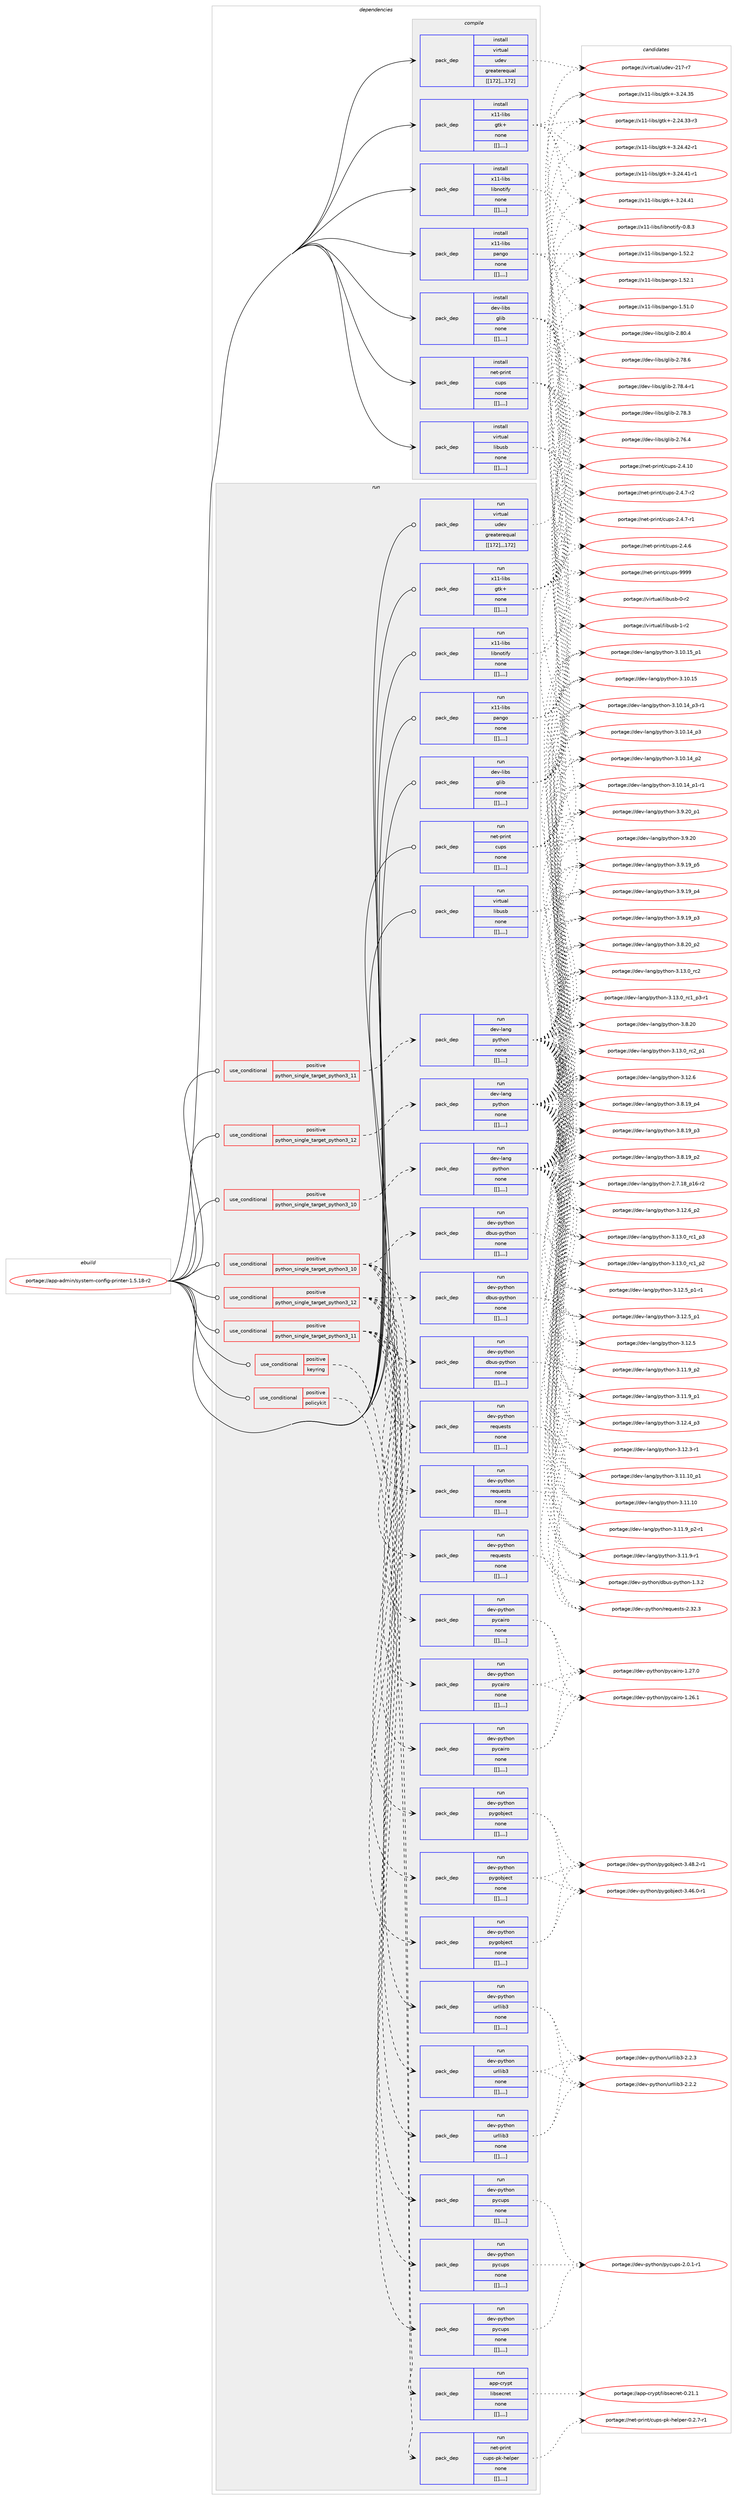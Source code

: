digraph prolog {

# *************
# Graph options
# *************

newrank=true;
concentrate=true;
compound=true;
graph [rankdir=LR,fontname=Helvetica,fontsize=10,ranksep=1.5];#, ranksep=2.5, nodesep=0.2];
edge  [arrowhead=vee];
node  [fontname=Helvetica,fontsize=10];

# **********
# The ebuild
# **********

subgraph cluster_leftcol {
color=gray;
label=<<i>ebuild</i>>;
id [label="portage://app-admin/system-config-printer-1.5.18-r2", color=red, width=4, href="../app-admin/system-config-printer-1.5.18-r2.svg"];
}

# ****************
# The dependencies
# ****************

subgraph cluster_midcol {
color=gray;
label=<<i>dependencies</i>>;
subgraph cluster_compile {
fillcolor="#eeeeee";
style=filled;
label=<<i>compile</i>>;
subgraph pack4283 {
dependency5927 [label=<<TABLE BORDER="0" CELLBORDER="1" CELLSPACING="0" CELLPADDING="4" WIDTH="220"><TR><TD ROWSPAN="6" CELLPADDING="30">pack_dep</TD></TR><TR><TD WIDTH="110">install</TD></TR><TR><TD>dev-libs</TD></TR><TR><TD>glib</TD></TR><TR><TD>none</TD></TR><TR><TD>[[],,,,]</TD></TR></TABLE>>, shape=none, color=blue];
}
id:e -> dependency5927:w [weight=20,style="solid",arrowhead="vee"];
subgraph pack4284 {
dependency5928 [label=<<TABLE BORDER="0" CELLBORDER="1" CELLSPACING="0" CELLPADDING="4" WIDTH="220"><TR><TD ROWSPAN="6" CELLPADDING="30">pack_dep</TD></TR><TR><TD WIDTH="110">install</TD></TR><TR><TD>net-print</TD></TR><TR><TD>cups</TD></TR><TR><TD>none</TD></TR><TR><TD>[[],,,,]</TD></TR></TABLE>>, shape=none, color=blue];
}
id:e -> dependency5928:w [weight=20,style="solid",arrowhead="vee"];
subgraph pack4285 {
dependency5929 [label=<<TABLE BORDER="0" CELLBORDER="1" CELLSPACING="0" CELLPADDING="4" WIDTH="220"><TR><TD ROWSPAN="6" CELLPADDING="30">pack_dep</TD></TR><TR><TD WIDTH="110">install</TD></TR><TR><TD>virtual</TD></TR><TR><TD>libusb</TD></TR><TR><TD>none</TD></TR><TR><TD>[[],,,,]</TD></TR></TABLE>>, shape=none, color=blue];
}
id:e -> dependency5929:w [weight=20,style="solid",arrowhead="vee"];
subgraph pack4286 {
dependency5930 [label=<<TABLE BORDER="0" CELLBORDER="1" CELLSPACING="0" CELLPADDING="4" WIDTH="220"><TR><TD ROWSPAN="6" CELLPADDING="30">pack_dep</TD></TR><TR><TD WIDTH="110">install</TD></TR><TR><TD>virtual</TD></TR><TR><TD>udev</TD></TR><TR><TD>greaterequal</TD></TR><TR><TD>[[172],,,172]</TD></TR></TABLE>>, shape=none, color=blue];
}
id:e -> dependency5930:w [weight=20,style="solid",arrowhead="vee"];
subgraph pack4287 {
dependency5931 [label=<<TABLE BORDER="0" CELLBORDER="1" CELLSPACING="0" CELLPADDING="4" WIDTH="220"><TR><TD ROWSPAN="6" CELLPADDING="30">pack_dep</TD></TR><TR><TD WIDTH="110">install</TD></TR><TR><TD>x11-libs</TD></TR><TR><TD>gtk+</TD></TR><TR><TD>none</TD></TR><TR><TD>[[],,,,]</TD></TR></TABLE>>, shape=none, color=blue];
}
id:e -> dependency5931:w [weight=20,style="solid",arrowhead="vee"];
subgraph pack4288 {
dependency5932 [label=<<TABLE BORDER="0" CELLBORDER="1" CELLSPACING="0" CELLPADDING="4" WIDTH="220"><TR><TD ROWSPAN="6" CELLPADDING="30">pack_dep</TD></TR><TR><TD WIDTH="110">install</TD></TR><TR><TD>x11-libs</TD></TR><TR><TD>libnotify</TD></TR><TR><TD>none</TD></TR><TR><TD>[[],,,,]</TD></TR></TABLE>>, shape=none, color=blue];
}
id:e -> dependency5932:w [weight=20,style="solid",arrowhead="vee"];
subgraph pack4289 {
dependency5933 [label=<<TABLE BORDER="0" CELLBORDER="1" CELLSPACING="0" CELLPADDING="4" WIDTH="220"><TR><TD ROWSPAN="6" CELLPADDING="30">pack_dep</TD></TR><TR><TD WIDTH="110">install</TD></TR><TR><TD>x11-libs</TD></TR><TR><TD>pango</TD></TR><TR><TD>none</TD></TR><TR><TD>[[],,,,]</TD></TR></TABLE>>, shape=none, color=blue];
}
id:e -> dependency5933:w [weight=20,style="solid",arrowhead="vee"];
}
subgraph cluster_compileandrun {
fillcolor="#eeeeee";
style=filled;
label=<<i>compile and run</i>>;
}
subgraph cluster_run {
fillcolor="#eeeeee";
style=filled;
label=<<i>run</i>>;
subgraph cond1625 {
dependency5934 [label=<<TABLE BORDER="0" CELLBORDER="1" CELLSPACING="0" CELLPADDING="4"><TR><TD ROWSPAN="3" CELLPADDING="10">use_conditional</TD></TR><TR><TD>positive</TD></TR><TR><TD>keyring</TD></TR></TABLE>>, shape=none, color=red];
subgraph pack4290 {
dependency5935 [label=<<TABLE BORDER="0" CELLBORDER="1" CELLSPACING="0" CELLPADDING="4" WIDTH="220"><TR><TD ROWSPAN="6" CELLPADDING="30">pack_dep</TD></TR><TR><TD WIDTH="110">run</TD></TR><TR><TD>app-crypt</TD></TR><TR><TD>libsecret</TD></TR><TR><TD>none</TD></TR><TR><TD>[[],,,,]</TD></TR></TABLE>>, shape=none, color=blue];
}
dependency5934:e -> dependency5935:w [weight=20,style="dashed",arrowhead="vee"];
}
id:e -> dependency5934:w [weight=20,style="solid",arrowhead="odot"];
subgraph cond1626 {
dependency5936 [label=<<TABLE BORDER="0" CELLBORDER="1" CELLSPACING="0" CELLPADDING="4"><TR><TD ROWSPAN="3" CELLPADDING="10">use_conditional</TD></TR><TR><TD>positive</TD></TR><TR><TD>policykit</TD></TR></TABLE>>, shape=none, color=red];
subgraph pack4291 {
dependency5937 [label=<<TABLE BORDER="0" CELLBORDER="1" CELLSPACING="0" CELLPADDING="4" WIDTH="220"><TR><TD ROWSPAN="6" CELLPADDING="30">pack_dep</TD></TR><TR><TD WIDTH="110">run</TD></TR><TR><TD>net-print</TD></TR><TR><TD>cups-pk-helper</TD></TR><TR><TD>none</TD></TR><TR><TD>[[],,,,]</TD></TR></TABLE>>, shape=none, color=blue];
}
dependency5936:e -> dependency5937:w [weight=20,style="dashed",arrowhead="vee"];
}
id:e -> dependency5936:w [weight=20,style="solid",arrowhead="odot"];
subgraph cond1627 {
dependency5938 [label=<<TABLE BORDER="0" CELLBORDER="1" CELLSPACING="0" CELLPADDING="4"><TR><TD ROWSPAN="3" CELLPADDING="10">use_conditional</TD></TR><TR><TD>positive</TD></TR><TR><TD>python_single_target_python3_10</TD></TR></TABLE>>, shape=none, color=red];
subgraph pack4292 {
dependency5939 [label=<<TABLE BORDER="0" CELLBORDER="1" CELLSPACING="0" CELLPADDING="4" WIDTH="220"><TR><TD ROWSPAN="6" CELLPADDING="30">pack_dep</TD></TR><TR><TD WIDTH="110">run</TD></TR><TR><TD>dev-lang</TD></TR><TR><TD>python</TD></TR><TR><TD>none</TD></TR><TR><TD>[[],,,,]</TD></TR></TABLE>>, shape=none, color=blue];
}
dependency5938:e -> dependency5939:w [weight=20,style="dashed",arrowhead="vee"];
}
id:e -> dependency5938:w [weight=20,style="solid",arrowhead="odot"];
subgraph cond1628 {
dependency5940 [label=<<TABLE BORDER="0" CELLBORDER="1" CELLSPACING="0" CELLPADDING="4"><TR><TD ROWSPAN="3" CELLPADDING="10">use_conditional</TD></TR><TR><TD>positive</TD></TR><TR><TD>python_single_target_python3_10</TD></TR></TABLE>>, shape=none, color=red];
subgraph pack4293 {
dependency5941 [label=<<TABLE BORDER="0" CELLBORDER="1" CELLSPACING="0" CELLPADDING="4" WIDTH="220"><TR><TD ROWSPAN="6" CELLPADDING="30">pack_dep</TD></TR><TR><TD WIDTH="110">run</TD></TR><TR><TD>dev-python</TD></TR><TR><TD>dbus-python</TD></TR><TR><TD>none</TD></TR><TR><TD>[[],,,,]</TD></TR></TABLE>>, shape=none, color=blue];
}
dependency5940:e -> dependency5941:w [weight=20,style="dashed",arrowhead="vee"];
subgraph pack4294 {
dependency5942 [label=<<TABLE BORDER="0" CELLBORDER="1" CELLSPACING="0" CELLPADDING="4" WIDTH="220"><TR><TD ROWSPAN="6" CELLPADDING="30">pack_dep</TD></TR><TR><TD WIDTH="110">run</TD></TR><TR><TD>dev-python</TD></TR><TR><TD>pycairo</TD></TR><TR><TD>none</TD></TR><TR><TD>[[],,,,]</TD></TR></TABLE>>, shape=none, color=blue];
}
dependency5940:e -> dependency5942:w [weight=20,style="dashed",arrowhead="vee"];
subgraph pack4295 {
dependency5943 [label=<<TABLE BORDER="0" CELLBORDER="1" CELLSPACING="0" CELLPADDING="4" WIDTH="220"><TR><TD ROWSPAN="6" CELLPADDING="30">pack_dep</TD></TR><TR><TD WIDTH="110">run</TD></TR><TR><TD>dev-python</TD></TR><TR><TD>pycups</TD></TR><TR><TD>none</TD></TR><TR><TD>[[],,,,]</TD></TR></TABLE>>, shape=none, color=blue];
}
dependency5940:e -> dependency5943:w [weight=20,style="dashed",arrowhead="vee"];
subgraph pack4296 {
dependency5944 [label=<<TABLE BORDER="0" CELLBORDER="1" CELLSPACING="0" CELLPADDING="4" WIDTH="220"><TR><TD ROWSPAN="6" CELLPADDING="30">pack_dep</TD></TR><TR><TD WIDTH="110">run</TD></TR><TR><TD>dev-python</TD></TR><TR><TD>pygobject</TD></TR><TR><TD>none</TD></TR><TR><TD>[[],,,,]</TD></TR></TABLE>>, shape=none, color=blue];
}
dependency5940:e -> dependency5944:w [weight=20,style="dashed",arrowhead="vee"];
subgraph pack4297 {
dependency5945 [label=<<TABLE BORDER="0" CELLBORDER="1" CELLSPACING="0" CELLPADDING="4" WIDTH="220"><TR><TD ROWSPAN="6" CELLPADDING="30">pack_dep</TD></TR><TR><TD WIDTH="110">run</TD></TR><TR><TD>dev-python</TD></TR><TR><TD>requests</TD></TR><TR><TD>none</TD></TR><TR><TD>[[],,,,]</TD></TR></TABLE>>, shape=none, color=blue];
}
dependency5940:e -> dependency5945:w [weight=20,style="dashed",arrowhead="vee"];
subgraph pack4298 {
dependency5946 [label=<<TABLE BORDER="0" CELLBORDER="1" CELLSPACING="0" CELLPADDING="4" WIDTH="220"><TR><TD ROWSPAN="6" CELLPADDING="30">pack_dep</TD></TR><TR><TD WIDTH="110">run</TD></TR><TR><TD>dev-python</TD></TR><TR><TD>urllib3</TD></TR><TR><TD>none</TD></TR><TR><TD>[[],,,,]</TD></TR></TABLE>>, shape=none, color=blue];
}
dependency5940:e -> dependency5946:w [weight=20,style="dashed",arrowhead="vee"];
}
id:e -> dependency5940:w [weight=20,style="solid",arrowhead="odot"];
subgraph cond1629 {
dependency5947 [label=<<TABLE BORDER="0" CELLBORDER="1" CELLSPACING="0" CELLPADDING="4"><TR><TD ROWSPAN="3" CELLPADDING="10">use_conditional</TD></TR><TR><TD>positive</TD></TR><TR><TD>python_single_target_python3_11</TD></TR></TABLE>>, shape=none, color=red];
subgraph pack4299 {
dependency5948 [label=<<TABLE BORDER="0" CELLBORDER="1" CELLSPACING="0" CELLPADDING="4" WIDTH="220"><TR><TD ROWSPAN="6" CELLPADDING="30">pack_dep</TD></TR><TR><TD WIDTH="110">run</TD></TR><TR><TD>dev-lang</TD></TR><TR><TD>python</TD></TR><TR><TD>none</TD></TR><TR><TD>[[],,,,]</TD></TR></TABLE>>, shape=none, color=blue];
}
dependency5947:e -> dependency5948:w [weight=20,style="dashed",arrowhead="vee"];
}
id:e -> dependency5947:w [weight=20,style="solid",arrowhead="odot"];
subgraph cond1630 {
dependency5949 [label=<<TABLE BORDER="0" CELLBORDER="1" CELLSPACING="0" CELLPADDING="4"><TR><TD ROWSPAN="3" CELLPADDING="10">use_conditional</TD></TR><TR><TD>positive</TD></TR><TR><TD>python_single_target_python3_11</TD></TR></TABLE>>, shape=none, color=red];
subgraph pack4300 {
dependency5950 [label=<<TABLE BORDER="0" CELLBORDER="1" CELLSPACING="0" CELLPADDING="4" WIDTH="220"><TR><TD ROWSPAN="6" CELLPADDING="30">pack_dep</TD></TR><TR><TD WIDTH="110">run</TD></TR><TR><TD>dev-python</TD></TR><TR><TD>dbus-python</TD></TR><TR><TD>none</TD></TR><TR><TD>[[],,,,]</TD></TR></TABLE>>, shape=none, color=blue];
}
dependency5949:e -> dependency5950:w [weight=20,style="dashed",arrowhead="vee"];
subgraph pack4301 {
dependency5951 [label=<<TABLE BORDER="0" CELLBORDER="1" CELLSPACING="0" CELLPADDING="4" WIDTH="220"><TR><TD ROWSPAN="6" CELLPADDING="30">pack_dep</TD></TR><TR><TD WIDTH="110">run</TD></TR><TR><TD>dev-python</TD></TR><TR><TD>pycairo</TD></TR><TR><TD>none</TD></TR><TR><TD>[[],,,,]</TD></TR></TABLE>>, shape=none, color=blue];
}
dependency5949:e -> dependency5951:w [weight=20,style="dashed",arrowhead="vee"];
subgraph pack4302 {
dependency5952 [label=<<TABLE BORDER="0" CELLBORDER="1" CELLSPACING="0" CELLPADDING="4" WIDTH="220"><TR><TD ROWSPAN="6" CELLPADDING="30">pack_dep</TD></TR><TR><TD WIDTH="110">run</TD></TR><TR><TD>dev-python</TD></TR><TR><TD>pycups</TD></TR><TR><TD>none</TD></TR><TR><TD>[[],,,,]</TD></TR></TABLE>>, shape=none, color=blue];
}
dependency5949:e -> dependency5952:w [weight=20,style="dashed",arrowhead="vee"];
subgraph pack4303 {
dependency5953 [label=<<TABLE BORDER="0" CELLBORDER="1" CELLSPACING="0" CELLPADDING="4" WIDTH="220"><TR><TD ROWSPAN="6" CELLPADDING="30">pack_dep</TD></TR><TR><TD WIDTH="110">run</TD></TR><TR><TD>dev-python</TD></TR><TR><TD>pygobject</TD></TR><TR><TD>none</TD></TR><TR><TD>[[],,,,]</TD></TR></TABLE>>, shape=none, color=blue];
}
dependency5949:e -> dependency5953:w [weight=20,style="dashed",arrowhead="vee"];
subgraph pack4304 {
dependency5954 [label=<<TABLE BORDER="0" CELLBORDER="1" CELLSPACING="0" CELLPADDING="4" WIDTH="220"><TR><TD ROWSPAN="6" CELLPADDING="30">pack_dep</TD></TR><TR><TD WIDTH="110">run</TD></TR><TR><TD>dev-python</TD></TR><TR><TD>requests</TD></TR><TR><TD>none</TD></TR><TR><TD>[[],,,,]</TD></TR></TABLE>>, shape=none, color=blue];
}
dependency5949:e -> dependency5954:w [weight=20,style="dashed",arrowhead="vee"];
subgraph pack4305 {
dependency5955 [label=<<TABLE BORDER="0" CELLBORDER="1" CELLSPACING="0" CELLPADDING="4" WIDTH="220"><TR><TD ROWSPAN="6" CELLPADDING="30">pack_dep</TD></TR><TR><TD WIDTH="110">run</TD></TR><TR><TD>dev-python</TD></TR><TR><TD>urllib3</TD></TR><TR><TD>none</TD></TR><TR><TD>[[],,,,]</TD></TR></TABLE>>, shape=none, color=blue];
}
dependency5949:e -> dependency5955:w [weight=20,style="dashed",arrowhead="vee"];
}
id:e -> dependency5949:w [weight=20,style="solid",arrowhead="odot"];
subgraph cond1631 {
dependency5956 [label=<<TABLE BORDER="0" CELLBORDER="1" CELLSPACING="0" CELLPADDING="4"><TR><TD ROWSPAN="3" CELLPADDING="10">use_conditional</TD></TR><TR><TD>positive</TD></TR><TR><TD>python_single_target_python3_12</TD></TR></TABLE>>, shape=none, color=red];
subgraph pack4306 {
dependency5957 [label=<<TABLE BORDER="0" CELLBORDER="1" CELLSPACING="0" CELLPADDING="4" WIDTH="220"><TR><TD ROWSPAN="6" CELLPADDING="30">pack_dep</TD></TR><TR><TD WIDTH="110">run</TD></TR><TR><TD>dev-lang</TD></TR><TR><TD>python</TD></TR><TR><TD>none</TD></TR><TR><TD>[[],,,,]</TD></TR></TABLE>>, shape=none, color=blue];
}
dependency5956:e -> dependency5957:w [weight=20,style="dashed",arrowhead="vee"];
}
id:e -> dependency5956:w [weight=20,style="solid",arrowhead="odot"];
subgraph cond1632 {
dependency5958 [label=<<TABLE BORDER="0" CELLBORDER="1" CELLSPACING="0" CELLPADDING="4"><TR><TD ROWSPAN="3" CELLPADDING="10">use_conditional</TD></TR><TR><TD>positive</TD></TR><TR><TD>python_single_target_python3_12</TD></TR></TABLE>>, shape=none, color=red];
subgraph pack4307 {
dependency5959 [label=<<TABLE BORDER="0" CELLBORDER="1" CELLSPACING="0" CELLPADDING="4" WIDTH="220"><TR><TD ROWSPAN="6" CELLPADDING="30">pack_dep</TD></TR><TR><TD WIDTH="110">run</TD></TR><TR><TD>dev-python</TD></TR><TR><TD>dbus-python</TD></TR><TR><TD>none</TD></TR><TR><TD>[[],,,,]</TD></TR></TABLE>>, shape=none, color=blue];
}
dependency5958:e -> dependency5959:w [weight=20,style="dashed",arrowhead="vee"];
subgraph pack4308 {
dependency5960 [label=<<TABLE BORDER="0" CELLBORDER="1" CELLSPACING="0" CELLPADDING="4" WIDTH="220"><TR><TD ROWSPAN="6" CELLPADDING="30">pack_dep</TD></TR><TR><TD WIDTH="110">run</TD></TR><TR><TD>dev-python</TD></TR><TR><TD>pycairo</TD></TR><TR><TD>none</TD></TR><TR><TD>[[],,,,]</TD></TR></TABLE>>, shape=none, color=blue];
}
dependency5958:e -> dependency5960:w [weight=20,style="dashed",arrowhead="vee"];
subgraph pack4309 {
dependency5961 [label=<<TABLE BORDER="0" CELLBORDER="1" CELLSPACING="0" CELLPADDING="4" WIDTH="220"><TR><TD ROWSPAN="6" CELLPADDING="30">pack_dep</TD></TR><TR><TD WIDTH="110">run</TD></TR><TR><TD>dev-python</TD></TR><TR><TD>pycups</TD></TR><TR><TD>none</TD></TR><TR><TD>[[],,,,]</TD></TR></TABLE>>, shape=none, color=blue];
}
dependency5958:e -> dependency5961:w [weight=20,style="dashed",arrowhead="vee"];
subgraph pack4310 {
dependency5962 [label=<<TABLE BORDER="0" CELLBORDER="1" CELLSPACING="0" CELLPADDING="4" WIDTH="220"><TR><TD ROWSPAN="6" CELLPADDING="30">pack_dep</TD></TR><TR><TD WIDTH="110">run</TD></TR><TR><TD>dev-python</TD></TR><TR><TD>pygobject</TD></TR><TR><TD>none</TD></TR><TR><TD>[[],,,,]</TD></TR></TABLE>>, shape=none, color=blue];
}
dependency5958:e -> dependency5962:w [weight=20,style="dashed",arrowhead="vee"];
subgraph pack4311 {
dependency5963 [label=<<TABLE BORDER="0" CELLBORDER="1" CELLSPACING="0" CELLPADDING="4" WIDTH="220"><TR><TD ROWSPAN="6" CELLPADDING="30">pack_dep</TD></TR><TR><TD WIDTH="110">run</TD></TR><TR><TD>dev-python</TD></TR><TR><TD>requests</TD></TR><TR><TD>none</TD></TR><TR><TD>[[],,,,]</TD></TR></TABLE>>, shape=none, color=blue];
}
dependency5958:e -> dependency5963:w [weight=20,style="dashed",arrowhead="vee"];
subgraph pack4312 {
dependency5964 [label=<<TABLE BORDER="0" CELLBORDER="1" CELLSPACING="0" CELLPADDING="4" WIDTH="220"><TR><TD ROWSPAN="6" CELLPADDING="30">pack_dep</TD></TR><TR><TD WIDTH="110">run</TD></TR><TR><TD>dev-python</TD></TR><TR><TD>urllib3</TD></TR><TR><TD>none</TD></TR><TR><TD>[[],,,,]</TD></TR></TABLE>>, shape=none, color=blue];
}
dependency5958:e -> dependency5964:w [weight=20,style="dashed",arrowhead="vee"];
}
id:e -> dependency5958:w [weight=20,style="solid",arrowhead="odot"];
subgraph pack4313 {
dependency5965 [label=<<TABLE BORDER="0" CELLBORDER="1" CELLSPACING="0" CELLPADDING="4" WIDTH="220"><TR><TD ROWSPAN="6" CELLPADDING="30">pack_dep</TD></TR><TR><TD WIDTH="110">run</TD></TR><TR><TD>dev-libs</TD></TR><TR><TD>glib</TD></TR><TR><TD>none</TD></TR><TR><TD>[[],,,,]</TD></TR></TABLE>>, shape=none, color=blue];
}
id:e -> dependency5965:w [weight=20,style="solid",arrowhead="odot"];
subgraph pack4314 {
dependency5966 [label=<<TABLE BORDER="0" CELLBORDER="1" CELLSPACING="0" CELLPADDING="4" WIDTH="220"><TR><TD ROWSPAN="6" CELLPADDING="30">pack_dep</TD></TR><TR><TD WIDTH="110">run</TD></TR><TR><TD>net-print</TD></TR><TR><TD>cups</TD></TR><TR><TD>none</TD></TR><TR><TD>[[],,,,]</TD></TR></TABLE>>, shape=none, color=blue];
}
id:e -> dependency5966:w [weight=20,style="solid",arrowhead="odot"];
subgraph pack4315 {
dependency5967 [label=<<TABLE BORDER="0" CELLBORDER="1" CELLSPACING="0" CELLPADDING="4" WIDTH="220"><TR><TD ROWSPAN="6" CELLPADDING="30">pack_dep</TD></TR><TR><TD WIDTH="110">run</TD></TR><TR><TD>virtual</TD></TR><TR><TD>libusb</TD></TR><TR><TD>none</TD></TR><TR><TD>[[],,,,]</TD></TR></TABLE>>, shape=none, color=blue];
}
id:e -> dependency5967:w [weight=20,style="solid",arrowhead="odot"];
subgraph pack4316 {
dependency5968 [label=<<TABLE BORDER="0" CELLBORDER="1" CELLSPACING="0" CELLPADDING="4" WIDTH="220"><TR><TD ROWSPAN="6" CELLPADDING="30">pack_dep</TD></TR><TR><TD WIDTH="110">run</TD></TR><TR><TD>virtual</TD></TR><TR><TD>udev</TD></TR><TR><TD>greaterequal</TD></TR><TR><TD>[[172],,,172]</TD></TR></TABLE>>, shape=none, color=blue];
}
id:e -> dependency5968:w [weight=20,style="solid",arrowhead="odot"];
subgraph pack4317 {
dependency5969 [label=<<TABLE BORDER="0" CELLBORDER="1" CELLSPACING="0" CELLPADDING="4" WIDTH="220"><TR><TD ROWSPAN="6" CELLPADDING="30">pack_dep</TD></TR><TR><TD WIDTH="110">run</TD></TR><TR><TD>x11-libs</TD></TR><TR><TD>gtk+</TD></TR><TR><TD>none</TD></TR><TR><TD>[[],,,,]</TD></TR></TABLE>>, shape=none, color=blue];
}
id:e -> dependency5969:w [weight=20,style="solid",arrowhead="odot"];
subgraph pack4318 {
dependency5970 [label=<<TABLE BORDER="0" CELLBORDER="1" CELLSPACING="0" CELLPADDING="4" WIDTH="220"><TR><TD ROWSPAN="6" CELLPADDING="30">pack_dep</TD></TR><TR><TD WIDTH="110">run</TD></TR><TR><TD>x11-libs</TD></TR><TR><TD>libnotify</TD></TR><TR><TD>none</TD></TR><TR><TD>[[],,,,]</TD></TR></TABLE>>, shape=none, color=blue];
}
id:e -> dependency5970:w [weight=20,style="solid",arrowhead="odot"];
subgraph pack4319 {
dependency5971 [label=<<TABLE BORDER="0" CELLBORDER="1" CELLSPACING="0" CELLPADDING="4" WIDTH="220"><TR><TD ROWSPAN="6" CELLPADDING="30">pack_dep</TD></TR><TR><TD WIDTH="110">run</TD></TR><TR><TD>x11-libs</TD></TR><TR><TD>pango</TD></TR><TR><TD>none</TD></TR><TR><TD>[[],,,,]</TD></TR></TABLE>>, shape=none, color=blue];
}
id:e -> dependency5971:w [weight=20,style="solid",arrowhead="odot"];
}
}

# **************
# The candidates
# **************

subgraph cluster_choices {
rank=same;
color=gray;
label=<<i>candidates</i>>;

subgraph choice4283 {
color=black;
nodesep=1;
choice1001011184510810598115471031081059845504656484652 [label="portage://dev-libs/glib-2.80.4", color=red, width=4,href="../dev-libs/glib-2.80.4.svg"];
choice1001011184510810598115471031081059845504655564654 [label="portage://dev-libs/glib-2.78.6", color=red, width=4,href="../dev-libs/glib-2.78.6.svg"];
choice10010111845108105981154710310810598455046555646524511449 [label="portage://dev-libs/glib-2.78.4-r1", color=red, width=4,href="../dev-libs/glib-2.78.4-r1.svg"];
choice1001011184510810598115471031081059845504655564651 [label="portage://dev-libs/glib-2.78.3", color=red, width=4,href="../dev-libs/glib-2.78.3.svg"];
choice1001011184510810598115471031081059845504655544652 [label="portage://dev-libs/glib-2.76.4", color=red, width=4,href="../dev-libs/glib-2.76.4.svg"];
dependency5927:e -> choice1001011184510810598115471031081059845504656484652:w [style=dotted,weight="100"];
dependency5927:e -> choice1001011184510810598115471031081059845504655564654:w [style=dotted,weight="100"];
dependency5927:e -> choice10010111845108105981154710310810598455046555646524511449:w [style=dotted,weight="100"];
dependency5927:e -> choice1001011184510810598115471031081059845504655564651:w [style=dotted,weight="100"];
dependency5927:e -> choice1001011184510810598115471031081059845504655544652:w [style=dotted,weight="100"];
}
subgraph choice4284 {
color=black;
nodesep=1;
choice1101011164511211410511011647991171121154557575757 [label="portage://net-print/cups-9999", color=red, width=4,href="../net-print/cups-9999.svg"];
choice11010111645112114105110116479911711211545504652464948 [label="portage://net-print/cups-2.4.10", color=red, width=4,href="../net-print/cups-2.4.10.svg"];
choice1101011164511211410511011647991171121154550465246554511450 [label="portage://net-print/cups-2.4.7-r2", color=red, width=4,href="../net-print/cups-2.4.7-r2.svg"];
choice1101011164511211410511011647991171121154550465246554511449 [label="portage://net-print/cups-2.4.7-r1", color=red, width=4,href="../net-print/cups-2.4.7-r1.svg"];
choice110101116451121141051101164799117112115455046524654 [label="portage://net-print/cups-2.4.6", color=red, width=4,href="../net-print/cups-2.4.6.svg"];
dependency5928:e -> choice1101011164511211410511011647991171121154557575757:w [style=dotted,weight="100"];
dependency5928:e -> choice11010111645112114105110116479911711211545504652464948:w [style=dotted,weight="100"];
dependency5928:e -> choice1101011164511211410511011647991171121154550465246554511450:w [style=dotted,weight="100"];
dependency5928:e -> choice1101011164511211410511011647991171121154550465246554511449:w [style=dotted,weight="100"];
dependency5928:e -> choice110101116451121141051101164799117112115455046524654:w [style=dotted,weight="100"];
}
subgraph choice4285 {
color=black;
nodesep=1;
choice1181051141161179710847108105981171159845494511450 [label="portage://virtual/libusb-1-r2", color=red, width=4,href="../virtual/libusb-1-r2.svg"];
choice1181051141161179710847108105981171159845484511450 [label="portage://virtual/libusb-0-r2", color=red, width=4,href="../virtual/libusb-0-r2.svg"];
dependency5929:e -> choice1181051141161179710847108105981171159845494511450:w [style=dotted,weight="100"];
dependency5929:e -> choice1181051141161179710847108105981171159845484511450:w [style=dotted,weight="100"];
}
subgraph choice4286 {
color=black;
nodesep=1;
choice1181051141161179710847117100101118455049554511455 [label="portage://virtual/udev-217-r7", color=red, width=4,href="../virtual/udev-217-r7.svg"];
dependency5930:e -> choice1181051141161179710847117100101118455049554511455:w [style=dotted,weight="100"];
}
subgraph choice4287 {
color=black;
nodesep=1;
choice12049494510810598115471031161074345514650524652504511449 [label="portage://x11-libs/gtk+-3.24.42-r1", color=red, width=4,href="../x11-libs/gtk+-3.24.42-r1.svg"];
choice12049494510810598115471031161074345514650524652494511449 [label="portage://x11-libs/gtk+-3.24.41-r1", color=red, width=4,href="../x11-libs/gtk+-3.24.41-r1.svg"];
choice1204949451081059811547103116107434551465052465249 [label="portage://x11-libs/gtk+-3.24.41", color=red, width=4,href="../x11-libs/gtk+-3.24.41.svg"];
choice1204949451081059811547103116107434551465052465153 [label="portage://x11-libs/gtk+-3.24.35", color=red, width=4,href="../x11-libs/gtk+-3.24.35.svg"];
choice12049494510810598115471031161074345504650524651514511451 [label="portage://x11-libs/gtk+-2.24.33-r3", color=red, width=4,href="../x11-libs/gtk+-2.24.33-r3.svg"];
dependency5931:e -> choice12049494510810598115471031161074345514650524652504511449:w [style=dotted,weight="100"];
dependency5931:e -> choice12049494510810598115471031161074345514650524652494511449:w [style=dotted,weight="100"];
dependency5931:e -> choice1204949451081059811547103116107434551465052465249:w [style=dotted,weight="100"];
dependency5931:e -> choice1204949451081059811547103116107434551465052465153:w [style=dotted,weight="100"];
dependency5931:e -> choice12049494510810598115471031161074345504650524651514511451:w [style=dotted,weight="100"];
}
subgraph choice4288 {
color=black;
nodesep=1;
choice120494945108105981154710810598110111116105102121454846564651 [label="portage://x11-libs/libnotify-0.8.3", color=red, width=4,href="../x11-libs/libnotify-0.8.3.svg"];
dependency5932:e -> choice120494945108105981154710810598110111116105102121454846564651:w [style=dotted,weight="100"];
}
subgraph choice4289 {
color=black;
nodesep=1;
choice12049494510810598115471129711010311145494653504650 [label="portage://x11-libs/pango-1.52.2", color=red, width=4,href="../x11-libs/pango-1.52.2.svg"];
choice12049494510810598115471129711010311145494653504649 [label="portage://x11-libs/pango-1.52.1", color=red, width=4,href="../x11-libs/pango-1.52.1.svg"];
choice12049494510810598115471129711010311145494653494648 [label="portage://x11-libs/pango-1.51.0", color=red, width=4,href="../x11-libs/pango-1.51.0.svg"];
dependency5933:e -> choice12049494510810598115471129711010311145494653504650:w [style=dotted,weight="100"];
dependency5933:e -> choice12049494510810598115471129711010311145494653504649:w [style=dotted,weight="100"];
dependency5933:e -> choice12049494510810598115471129711010311145494653494648:w [style=dotted,weight="100"];
}
subgraph choice4290 {
color=black;
nodesep=1;
choice97112112459911412111211647108105981151019911410111645484650494649 [label="portage://app-crypt/libsecret-0.21.1", color=red, width=4,href="../app-crypt/libsecret-0.21.1.svg"];
dependency5935:e -> choice97112112459911412111211647108105981151019911410111645484650494649:w [style=dotted,weight="100"];
}
subgraph choice4291 {
color=black;
nodesep=1;
choice11010111645112114105110116479911711211545112107451041011081121011144548465046554511449 [label="portage://net-print/cups-pk-helper-0.2.7-r1", color=red, width=4,href="../net-print/cups-pk-helper-0.2.7-r1.svg"];
dependency5937:e -> choice11010111645112114105110116479911711211545112107451041011081121011144548465046554511449:w [style=dotted,weight="100"];
}
subgraph choice4292 {
color=black;
nodesep=1;
choice100101118451089711010347112121116104111110455146495146489511499509511249 [label="portage://dev-lang/python-3.13.0_rc2_p1", color=red, width=4,href="../dev-lang/python-3.13.0_rc2_p1.svg"];
choice10010111845108971101034711212111610411111045514649514648951149950 [label="portage://dev-lang/python-3.13.0_rc2", color=red, width=4,href="../dev-lang/python-3.13.0_rc2.svg"];
choice1001011184510897110103471121211161041111104551464951464895114994995112514511449 [label="portage://dev-lang/python-3.13.0_rc1_p3-r1", color=red, width=4,href="../dev-lang/python-3.13.0_rc1_p3-r1.svg"];
choice100101118451089711010347112121116104111110455146495146489511499499511251 [label="portage://dev-lang/python-3.13.0_rc1_p3", color=red, width=4,href="../dev-lang/python-3.13.0_rc1_p3.svg"];
choice100101118451089711010347112121116104111110455146495146489511499499511250 [label="portage://dev-lang/python-3.13.0_rc1_p2", color=red, width=4,href="../dev-lang/python-3.13.0_rc1_p2.svg"];
choice100101118451089711010347112121116104111110455146495046549511250 [label="portage://dev-lang/python-3.12.6_p2", color=red, width=4,href="../dev-lang/python-3.12.6_p2.svg"];
choice10010111845108971101034711212111610411111045514649504654 [label="portage://dev-lang/python-3.12.6", color=red, width=4,href="../dev-lang/python-3.12.6.svg"];
choice1001011184510897110103471121211161041111104551464950465395112494511449 [label="portage://dev-lang/python-3.12.5_p1-r1", color=red, width=4,href="../dev-lang/python-3.12.5_p1-r1.svg"];
choice100101118451089711010347112121116104111110455146495046539511249 [label="portage://dev-lang/python-3.12.5_p1", color=red, width=4,href="../dev-lang/python-3.12.5_p1.svg"];
choice10010111845108971101034711212111610411111045514649504653 [label="portage://dev-lang/python-3.12.5", color=red, width=4,href="../dev-lang/python-3.12.5.svg"];
choice100101118451089711010347112121116104111110455146495046529511251 [label="portage://dev-lang/python-3.12.4_p3", color=red, width=4,href="../dev-lang/python-3.12.4_p3.svg"];
choice100101118451089711010347112121116104111110455146495046514511449 [label="portage://dev-lang/python-3.12.3-r1", color=red, width=4,href="../dev-lang/python-3.12.3-r1.svg"];
choice10010111845108971101034711212111610411111045514649494649489511249 [label="portage://dev-lang/python-3.11.10_p1", color=red, width=4,href="../dev-lang/python-3.11.10_p1.svg"];
choice1001011184510897110103471121211161041111104551464949464948 [label="portage://dev-lang/python-3.11.10", color=red, width=4,href="../dev-lang/python-3.11.10.svg"];
choice1001011184510897110103471121211161041111104551464949465795112504511449 [label="portage://dev-lang/python-3.11.9_p2-r1", color=red, width=4,href="../dev-lang/python-3.11.9_p2-r1.svg"];
choice100101118451089711010347112121116104111110455146494946579511250 [label="portage://dev-lang/python-3.11.9_p2", color=red, width=4,href="../dev-lang/python-3.11.9_p2.svg"];
choice100101118451089711010347112121116104111110455146494946579511249 [label="portage://dev-lang/python-3.11.9_p1", color=red, width=4,href="../dev-lang/python-3.11.9_p1.svg"];
choice100101118451089711010347112121116104111110455146494946574511449 [label="portage://dev-lang/python-3.11.9-r1", color=red, width=4,href="../dev-lang/python-3.11.9-r1.svg"];
choice10010111845108971101034711212111610411111045514649484649539511249 [label="portage://dev-lang/python-3.10.15_p1", color=red, width=4,href="../dev-lang/python-3.10.15_p1.svg"];
choice1001011184510897110103471121211161041111104551464948464953 [label="portage://dev-lang/python-3.10.15", color=red, width=4,href="../dev-lang/python-3.10.15.svg"];
choice100101118451089711010347112121116104111110455146494846495295112514511449 [label="portage://dev-lang/python-3.10.14_p3-r1", color=red, width=4,href="../dev-lang/python-3.10.14_p3-r1.svg"];
choice10010111845108971101034711212111610411111045514649484649529511251 [label="portage://dev-lang/python-3.10.14_p3", color=red, width=4,href="../dev-lang/python-3.10.14_p3.svg"];
choice10010111845108971101034711212111610411111045514649484649529511250 [label="portage://dev-lang/python-3.10.14_p2", color=red, width=4,href="../dev-lang/python-3.10.14_p2.svg"];
choice100101118451089711010347112121116104111110455146494846495295112494511449 [label="portage://dev-lang/python-3.10.14_p1-r1", color=red, width=4,href="../dev-lang/python-3.10.14_p1-r1.svg"];
choice100101118451089711010347112121116104111110455146574650489511249 [label="portage://dev-lang/python-3.9.20_p1", color=red, width=4,href="../dev-lang/python-3.9.20_p1.svg"];
choice10010111845108971101034711212111610411111045514657465048 [label="portage://dev-lang/python-3.9.20", color=red, width=4,href="../dev-lang/python-3.9.20.svg"];
choice100101118451089711010347112121116104111110455146574649579511253 [label="portage://dev-lang/python-3.9.19_p5", color=red, width=4,href="../dev-lang/python-3.9.19_p5.svg"];
choice100101118451089711010347112121116104111110455146574649579511252 [label="portage://dev-lang/python-3.9.19_p4", color=red, width=4,href="../dev-lang/python-3.9.19_p4.svg"];
choice100101118451089711010347112121116104111110455146574649579511251 [label="portage://dev-lang/python-3.9.19_p3", color=red, width=4,href="../dev-lang/python-3.9.19_p3.svg"];
choice100101118451089711010347112121116104111110455146564650489511250 [label="portage://dev-lang/python-3.8.20_p2", color=red, width=4,href="../dev-lang/python-3.8.20_p2.svg"];
choice10010111845108971101034711212111610411111045514656465048 [label="portage://dev-lang/python-3.8.20", color=red, width=4,href="../dev-lang/python-3.8.20.svg"];
choice100101118451089711010347112121116104111110455146564649579511252 [label="portage://dev-lang/python-3.8.19_p4", color=red, width=4,href="../dev-lang/python-3.8.19_p4.svg"];
choice100101118451089711010347112121116104111110455146564649579511251 [label="portage://dev-lang/python-3.8.19_p3", color=red, width=4,href="../dev-lang/python-3.8.19_p3.svg"];
choice100101118451089711010347112121116104111110455146564649579511250 [label="portage://dev-lang/python-3.8.19_p2", color=red, width=4,href="../dev-lang/python-3.8.19_p2.svg"];
choice100101118451089711010347112121116104111110455046554649569511249544511450 [label="portage://dev-lang/python-2.7.18_p16-r2", color=red, width=4,href="../dev-lang/python-2.7.18_p16-r2.svg"];
dependency5939:e -> choice100101118451089711010347112121116104111110455146495146489511499509511249:w [style=dotted,weight="100"];
dependency5939:e -> choice10010111845108971101034711212111610411111045514649514648951149950:w [style=dotted,weight="100"];
dependency5939:e -> choice1001011184510897110103471121211161041111104551464951464895114994995112514511449:w [style=dotted,weight="100"];
dependency5939:e -> choice100101118451089711010347112121116104111110455146495146489511499499511251:w [style=dotted,weight="100"];
dependency5939:e -> choice100101118451089711010347112121116104111110455146495146489511499499511250:w [style=dotted,weight="100"];
dependency5939:e -> choice100101118451089711010347112121116104111110455146495046549511250:w [style=dotted,weight="100"];
dependency5939:e -> choice10010111845108971101034711212111610411111045514649504654:w [style=dotted,weight="100"];
dependency5939:e -> choice1001011184510897110103471121211161041111104551464950465395112494511449:w [style=dotted,weight="100"];
dependency5939:e -> choice100101118451089711010347112121116104111110455146495046539511249:w [style=dotted,weight="100"];
dependency5939:e -> choice10010111845108971101034711212111610411111045514649504653:w [style=dotted,weight="100"];
dependency5939:e -> choice100101118451089711010347112121116104111110455146495046529511251:w [style=dotted,weight="100"];
dependency5939:e -> choice100101118451089711010347112121116104111110455146495046514511449:w [style=dotted,weight="100"];
dependency5939:e -> choice10010111845108971101034711212111610411111045514649494649489511249:w [style=dotted,weight="100"];
dependency5939:e -> choice1001011184510897110103471121211161041111104551464949464948:w [style=dotted,weight="100"];
dependency5939:e -> choice1001011184510897110103471121211161041111104551464949465795112504511449:w [style=dotted,weight="100"];
dependency5939:e -> choice100101118451089711010347112121116104111110455146494946579511250:w [style=dotted,weight="100"];
dependency5939:e -> choice100101118451089711010347112121116104111110455146494946579511249:w [style=dotted,weight="100"];
dependency5939:e -> choice100101118451089711010347112121116104111110455146494946574511449:w [style=dotted,weight="100"];
dependency5939:e -> choice10010111845108971101034711212111610411111045514649484649539511249:w [style=dotted,weight="100"];
dependency5939:e -> choice1001011184510897110103471121211161041111104551464948464953:w [style=dotted,weight="100"];
dependency5939:e -> choice100101118451089711010347112121116104111110455146494846495295112514511449:w [style=dotted,weight="100"];
dependency5939:e -> choice10010111845108971101034711212111610411111045514649484649529511251:w [style=dotted,weight="100"];
dependency5939:e -> choice10010111845108971101034711212111610411111045514649484649529511250:w [style=dotted,weight="100"];
dependency5939:e -> choice100101118451089711010347112121116104111110455146494846495295112494511449:w [style=dotted,weight="100"];
dependency5939:e -> choice100101118451089711010347112121116104111110455146574650489511249:w [style=dotted,weight="100"];
dependency5939:e -> choice10010111845108971101034711212111610411111045514657465048:w [style=dotted,weight="100"];
dependency5939:e -> choice100101118451089711010347112121116104111110455146574649579511253:w [style=dotted,weight="100"];
dependency5939:e -> choice100101118451089711010347112121116104111110455146574649579511252:w [style=dotted,weight="100"];
dependency5939:e -> choice100101118451089711010347112121116104111110455146574649579511251:w [style=dotted,weight="100"];
dependency5939:e -> choice100101118451089711010347112121116104111110455146564650489511250:w [style=dotted,weight="100"];
dependency5939:e -> choice10010111845108971101034711212111610411111045514656465048:w [style=dotted,weight="100"];
dependency5939:e -> choice100101118451089711010347112121116104111110455146564649579511252:w [style=dotted,weight="100"];
dependency5939:e -> choice100101118451089711010347112121116104111110455146564649579511251:w [style=dotted,weight="100"];
dependency5939:e -> choice100101118451089711010347112121116104111110455146564649579511250:w [style=dotted,weight="100"];
dependency5939:e -> choice100101118451089711010347112121116104111110455046554649569511249544511450:w [style=dotted,weight="100"];
}
subgraph choice4293 {
color=black;
nodesep=1;
choice10010111845112121116104111110471009811711545112121116104111110454946514650 [label="portage://dev-python/dbus-python-1.3.2", color=red, width=4,href="../dev-python/dbus-python-1.3.2.svg"];
dependency5941:e -> choice10010111845112121116104111110471009811711545112121116104111110454946514650:w [style=dotted,weight="100"];
}
subgraph choice4294 {
color=black;
nodesep=1;
choice1001011184511212111610411111047112121999710511411145494650554648 [label="portage://dev-python/pycairo-1.27.0", color=red, width=4,href="../dev-python/pycairo-1.27.0.svg"];
choice1001011184511212111610411111047112121999710511411145494650544649 [label="portage://dev-python/pycairo-1.26.1", color=red, width=4,href="../dev-python/pycairo-1.26.1.svg"];
dependency5942:e -> choice1001011184511212111610411111047112121999710511411145494650554648:w [style=dotted,weight="100"];
dependency5942:e -> choice1001011184511212111610411111047112121999710511411145494650544649:w [style=dotted,weight="100"];
}
subgraph choice4295 {
color=black;
nodesep=1;
choice1001011184511212111610411111047112121991171121154550464846494511449 [label="portage://dev-python/pycups-2.0.1-r1", color=red, width=4,href="../dev-python/pycups-2.0.1-r1.svg"];
dependency5943:e -> choice1001011184511212111610411111047112121991171121154550464846494511449:w [style=dotted,weight="100"];
}
subgraph choice4296 {
color=black;
nodesep=1;
choice10010111845112121116104111110471121211031119810610199116455146525646504511449 [label="portage://dev-python/pygobject-3.48.2-r1", color=red, width=4,href="../dev-python/pygobject-3.48.2-r1.svg"];
choice10010111845112121116104111110471121211031119810610199116455146525446484511449 [label="portage://dev-python/pygobject-3.46.0-r1", color=red, width=4,href="../dev-python/pygobject-3.46.0-r1.svg"];
dependency5944:e -> choice10010111845112121116104111110471121211031119810610199116455146525646504511449:w [style=dotted,weight="100"];
dependency5944:e -> choice10010111845112121116104111110471121211031119810610199116455146525446484511449:w [style=dotted,weight="100"];
}
subgraph choice4297 {
color=black;
nodesep=1;
choice100101118451121211161041111104711410111311710111511611545504651504651 [label="portage://dev-python/requests-2.32.3", color=red, width=4,href="../dev-python/requests-2.32.3.svg"];
dependency5945:e -> choice100101118451121211161041111104711410111311710111511611545504651504651:w [style=dotted,weight="100"];
}
subgraph choice4298 {
color=black;
nodesep=1;
choice10010111845112121116104111110471171141081081059851455046504651 [label="portage://dev-python/urllib3-2.2.3", color=red, width=4,href="../dev-python/urllib3-2.2.3.svg"];
choice10010111845112121116104111110471171141081081059851455046504650 [label="portage://dev-python/urllib3-2.2.2", color=red, width=4,href="../dev-python/urllib3-2.2.2.svg"];
dependency5946:e -> choice10010111845112121116104111110471171141081081059851455046504651:w [style=dotted,weight="100"];
dependency5946:e -> choice10010111845112121116104111110471171141081081059851455046504650:w [style=dotted,weight="100"];
}
subgraph choice4299 {
color=black;
nodesep=1;
choice100101118451089711010347112121116104111110455146495146489511499509511249 [label="portage://dev-lang/python-3.13.0_rc2_p1", color=red, width=4,href="../dev-lang/python-3.13.0_rc2_p1.svg"];
choice10010111845108971101034711212111610411111045514649514648951149950 [label="portage://dev-lang/python-3.13.0_rc2", color=red, width=4,href="../dev-lang/python-3.13.0_rc2.svg"];
choice1001011184510897110103471121211161041111104551464951464895114994995112514511449 [label="portage://dev-lang/python-3.13.0_rc1_p3-r1", color=red, width=4,href="../dev-lang/python-3.13.0_rc1_p3-r1.svg"];
choice100101118451089711010347112121116104111110455146495146489511499499511251 [label="portage://dev-lang/python-3.13.0_rc1_p3", color=red, width=4,href="../dev-lang/python-3.13.0_rc1_p3.svg"];
choice100101118451089711010347112121116104111110455146495146489511499499511250 [label="portage://dev-lang/python-3.13.0_rc1_p2", color=red, width=4,href="../dev-lang/python-3.13.0_rc1_p2.svg"];
choice100101118451089711010347112121116104111110455146495046549511250 [label="portage://dev-lang/python-3.12.6_p2", color=red, width=4,href="../dev-lang/python-3.12.6_p2.svg"];
choice10010111845108971101034711212111610411111045514649504654 [label="portage://dev-lang/python-3.12.6", color=red, width=4,href="../dev-lang/python-3.12.6.svg"];
choice1001011184510897110103471121211161041111104551464950465395112494511449 [label="portage://dev-lang/python-3.12.5_p1-r1", color=red, width=4,href="../dev-lang/python-3.12.5_p1-r1.svg"];
choice100101118451089711010347112121116104111110455146495046539511249 [label="portage://dev-lang/python-3.12.5_p1", color=red, width=4,href="../dev-lang/python-3.12.5_p1.svg"];
choice10010111845108971101034711212111610411111045514649504653 [label="portage://dev-lang/python-3.12.5", color=red, width=4,href="../dev-lang/python-3.12.5.svg"];
choice100101118451089711010347112121116104111110455146495046529511251 [label="portage://dev-lang/python-3.12.4_p3", color=red, width=4,href="../dev-lang/python-3.12.4_p3.svg"];
choice100101118451089711010347112121116104111110455146495046514511449 [label="portage://dev-lang/python-3.12.3-r1", color=red, width=4,href="../dev-lang/python-3.12.3-r1.svg"];
choice10010111845108971101034711212111610411111045514649494649489511249 [label="portage://dev-lang/python-3.11.10_p1", color=red, width=4,href="../dev-lang/python-3.11.10_p1.svg"];
choice1001011184510897110103471121211161041111104551464949464948 [label="portage://dev-lang/python-3.11.10", color=red, width=4,href="../dev-lang/python-3.11.10.svg"];
choice1001011184510897110103471121211161041111104551464949465795112504511449 [label="portage://dev-lang/python-3.11.9_p2-r1", color=red, width=4,href="../dev-lang/python-3.11.9_p2-r1.svg"];
choice100101118451089711010347112121116104111110455146494946579511250 [label="portage://dev-lang/python-3.11.9_p2", color=red, width=4,href="../dev-lang/python-3.11.9_p2.svg"];
choice100101118451089711010347112121116104111110455146494946579511249 [label="portage://dev-lang/python-3.11.9_p1", color=red, width=4,href="../dev-lang/python-3.11.9_p1.svg"];
choice100101118451089711010347112121116104111110455146494946574511449 [label="portage://dev-lang/python-3.11.9-r1", color=red, width=4,href="../dev-lang/python-3.11.9-r1.svg"];
choice10010111845108971101034711212111610411111045514649484649539511249 [label="portage://dev-lang/python-3.10.15_p1", color=red, width=4,href="../dev-lang/python-3.10.15_p1.svg"];
choice1001011184510897110103471121211161041111104551464948464953 [label="portage://dev-lang/python-3.10.15", color=red, width=4,href="../dev-lang/python-3.10.15.svg"];
choice100101118451089711010347112121116104111110455146494846495295112514511449 [label="portage://dev-lang/python-3.10.14_p3-r1", color=red, width=4,href="../dev-lang/python-3.10.14_p3-r1.svg"];
choice10010111845108971101034711212111610411111045514649484649529511251 [label="portage://dev-lang/python-3.10.14_p3", color=red, width=4,href="../dev-lang/python-3.10.14_p3.svg"];
choice10010111845108971101034711212111610411111045514649484649529511250 [label="portage://dev-lang/python-3.10.14_p2", color=red, width=4,href="../dev-lang/python-3.10.14_p2.svg"];
choice100101118451089711010347112121116104111110455146494846495295112494511449 [label="portage://dev-lang/python-3.10.14_p1-r1", color=red, width=4,href="../dev-lang/python-3.10.14_p1-r1.svg"];
choice100101118451089711010347112121116104111110455146574650489511249 [label="portage://dev-lang/python-3.9.20_p1", color=red, width=4,href="../dev-lang/python-3.9.20_p1.svg"];
choice10010111845108971101034711212111610411111045514657465048 [label="portage://dev-lang/python-3.9.20", color=red, width=4,href="../dev-lang/python-3.9.20.svg"];
choice100101118451089711010347112121116104111110455146574649579511253 [label="portage://dev-lang/python-3.9.19_p5", color=red, width=4,href="../dev-lang/python-3.9.19_p5.svg"];
choice100101118451089711010347112121116104111110455146574649579511252 [label="portage://dev-lang/python-3.9.19_p4", color=red, width=4,href="../dev-lang/python-3.9.19_p4.svg"];
choice100101118451089711010347112121116104111110455146574649579511251 [label="portage://dev-lang/python-3.9.19_p3", color=red, width=4,href="../dev-lang/python-3.9.19_p3.svg"];
choice100101118451089711010347112121116104111110455146564650489511250 [label="portage://dev-lang/python-3.8.20_p2", color=red, width=4,href="../dev-lang/python-3.8.20_p2.svg"];
choice10010111845108971101034711212111610411111045514656465048 [label="portage://dev-lang/python-3.8.20", color=red, width=4,href="../dev-lang/python-3.8.20.svg"];
choice100101118451089711010347112121116104111110455146564649579511252 [label="portage://dev-lang/python-3.8.19_p4", color=red, width=4,href="../dev-lang/python-3.8.19_p4.svg"];
choice100101118451089711010347112121116104111110455146564649579511251 [label="portage://dev-lang/python-3.8.19_p3", color=red, width=4,href="../dev-lang/python-3.8.19_p3.svg"];
choice100101118451089711010347112121116104111110455146564649579511250 [label="portage://dev-lang/python-3.8.19_p2", color=red, width=4,href="../dev-lang/python-3.8.19_p2.svg"];
choice100101118451089711010347112121116104111110455046554649569511249544511450 [label="portage://dev-lang/python-2.7.18_p16-r2", color=red, width=4,href="../dev-lang/python-2.7.18_p16-r2.svg"];
dependency5948:e -> choice100101118451089711010347112121116104111110455146495146489511499509511249:w [style=dotted,weight="100"];
dependency5948:e -> choice10010111845108971101034711212111610411111045514649514648951149950:w [style=dotted,weight="100"];
dependency5948:e -> choice1001011184510897110103471121211161041111104551464951464895114994995112514511449:w [style=dotted,weight="100"];
dependency5948:e -> choice100101118451089711010347112121116104111110455146495146489511499499511251:w [style=dotted,weight="100"];
dependency5948:e -> choice100101118451089711010347112121116104111110455146495146489511499499511250:w [style=dotted,weight="100"];
dependency5948:e -> choice100101118451089711010347112121116104111110455146495046549511250:w [style=dotted,weight="100"];
dependency5948:e -> choice10010111845108971101034711212111610411111045514649504654:w [style=dotted,weight="100"];
dependency5948:e -> choice1001011184510897110103471121211161041111104551464950465395112494511449:w [style=dotted,weight="100"];
dependency5948:e -> choice100101118451089711010347112121116104111110455146495046539511249:w [style=dotted,weight="100"];
dependency5948:e -> choice10010111845108971101034711212111610411111045514649504653:w [style=dotted,weight="100"];
dependency5948:e -> choice100101118451089711010347112121116104111110455146495046529511251:w [style=dotted,weight="100"];
dependency5948:e -> choice100101118451089711010347112121116104111110455146495046514511449:w [style=dotted,weight="100"];
dependency5948:e -> choice10010111845108971101034711212111610411111045514649494649489511249:w [style=dotted,weight="100"];
dependency5948:e -> choice1001011184510897110103471121211161041111104551464949464948:w [style=dotted,weight="100"];
dependency5948:e -> choice1001011184510897110103471121211161041111104551464949465795112504511449:w [style=dotted,weight="100"];
dependency5948:e -> choice100101118451089711010347112121116104111110455146494946579511250:w [style=dotted,weight="100"];
dependency5948:e -> choice100101118451089711010347112121116104111110455146494946579511249:w [style=dotted,weight="100"];
dependency5948:e -> choice100101118451089711010347112121116104111110455146494946574511449:w [style=dotted,weight="100"];
dependency5948:e -> choice10010111845108971101034711212111610411111045514649484649539511249:w [style=dotted,weight="100"];
dependency5948:e -> choice1001011184510897110103471121211161041111104551464948464953:w [style=dotted,weight="100"];
dependency5948:e -> choice100101118451089711010347112121116104111110455146494846495295112514511449:w [style=dotted,weight="100"];
dependency5948:e -> choice10010111845108971101034711212111610411111045514649484649529511251:w [style=dotted,weight="100"];
dependency5948:e -> choice10010111845108971101034711212111610411111045514649484649529511250:w [style=dotted,weight="100"];
dependency5948:e -> choice100101118451089711010347112121116104111110455146494846495295112494511449:w [style=dotted,weight="100"];
dependency5948:e -> choice100101118451089711010347112121116104111110455146574650489511249:w [style=dotted,weight="100"];
dependency5948:e -> choice10010111845108971101034711212111610411111045514657465048:w [style=dotted,weight="100"];
dependency5948:e -> choice100101118451089711010347112121116104111110455146574649579511253:w [style=dotted,weight="100"];
dependency5948:e -> choice100101118451089711010347112121116104111110455146574649579511252:w [style=dotted,weight="100"];
dependency5948:e -> choice100101118451089711010347112121116104111110455146574649579511251:w [style=dotted,weight="100"];
dependency5948:e -> choice100101118451089711010347112121116104111110455146564650489511250:w [style=dotted,weight="100"];
dependency5948:e -> choice10010111845108971101034711212111610411111045514656465048:w [style=dotted,weight="100"];
dependency5948:e -> choice100101118451089711010347112121116104111110455146564649579511252:w [style=dotted,weight="100"];
dependency5948:e -> choice100101118451089711010347112121116104111110455146564649579511251:w [style=dotted,weight="100"];
dependency5948:e -> choice100101118451089711010347112121116104111110455146564649579511250:w [style=dotted,weight="100"];
dependency5948:e -> choice100101118451089711010347112121116104111110455046554649569511249544511450:w [style=dotted,weight="100"];
}
subgraph choice4300 {
color=black;
nodesep=1;
choice10010111845112121116104111110471009811711545112121116104111110454946514650 [label="portage://dev-python/dbus-python-1.3.2", color=red, width=4,href="../dev-python/dbus-python-1.3.2.svg"];
dependency5950:e -> choice10010111845112121116104111110471009811711545112121116104111110454946514650:w [style=dotted,weight="100"];
}
subgraph choice4301 {
color=black;
nodesep=1;
choice1001011184511212111610411111047112121999710511411145494650554648 [label="portage://dev-python/pycairo-1.27.0", color=red, width=4,href="../dev-python/pycairo-1.27.0.svg"];
choice1001011184511212111610411111047112121999710511411145494650544649 [label="portage://dev-python/pycairo-1.26.1", color=red, width=4,href="../dev-python/pycairo-1.26.1.svg"];
dependency5951:e -> choice1001011184511212111610411111047112121999710511411145494650554648:w [style=dotted,weight="100"];
dependency5951:e -> choice1001011184511212111610411111047112121999710511411145494650544649:w [style=dotted,weight="100"];
}
subgraph choice4302 {
color=black;
nodesep=1;
choice1001011184511212111610411111047112121991171121154550464846494511449 [label="portage://dev-python/pycups-2.0.1-r1", color=red, width=4,href="../dev-python/pycups-2.0.1-r1.svg"];
dependency5952:e -> choice1001011184511212111610411111047112121991171121154550464846494511449:w [style=dotted,weight="100"];
}
subgraph choice4303 {
color=black;
nodesep=1;
choice10010111845112121116104111110471121211031119810610199116455146525646504511449 [label="portage://dev-python/pygobject-3.48.2-r1", color=red, width=4,href="../dev-python/pygobject-3.48.2-r1.svg"];
choice10010111845112121116104111110471121211031119810610199116455146525446484511449 [label="portage://dev-python/pygobject-3.46.0-r1", color=red, width=4,href="../dev-python/pygobject-3.46.0-r1.svg"];
dependency5953:e -> choice10010111845112121116104111110471121211031119810610199116455146525646504511449:w [style=dotted,weight="100"];
dependency5953:e -> choice10010111845112121116104111110471121211031119810610199116455146525446484511449:w [style=dotted,weight="100"];
}
subgraph choice4304 {
color=black;
nodesep=1;
choice100101118451121211161041111104711410111311710111511611545504651504651 [label="portage://dev-python/requests-2.32.3", color=red, width=4,href="../dev-python/requests-2.32.3.svg"];
dependency5954:e -> choice100101118451121211161041111104711410111311710111511611545504651504651:w [style=dotted,weight="100"];
}
subgraph choice4305 {
color=black;
nodesep=1;
choice10010111845112121116104111110471171141081081059851455046504651 [label="portage://dev-python/urllib3-2.2.3", color=red, width=4,href="../dev-python/urllib3-2.2.3.svg"];
choice10010111845112121116104111110471171141081081059851455046504650 [label="portage://dev-python/urllib3-2.2.2", color=red, width=4,href="../dev-python/urllib3-2.2.2.svg"];
dependency5955:e -> choice10010111845112121116104111110471171141081081059851455046504651:w [style=dotted,weight="100"];
dependency5955:e -> choice10010111845112121116104111110471171141081081059851455046504650:w [style=dotted,weight="100"];
}
subgraph choice4306 {
color=black;
nodesep=1;
choice100101118451089711010347112121116104111110455146495146489511499509511249 [label="portage://dev-lang/python-3.13.0_rc2_p1", color=red, width=4,href="../dev-lang/python-3.13.0_rc2_p1.svg"];
choice10010111845108971101034711212111610411111045514649514648951149950 [label="portage://dev-lang/python-3.13.0_rc2", color=red, width=4,href="../dev-lang/python-3.13.0_rc2.svg"];
choice1001011184510897110103471121211161041111104551464951464895114994995112514511449 [label="portage://dev-lang/python-3.13.0_rc1_p3-r1", color=red, width=4,href="../dev-lang/python-3.13.0_rc1_p3-r1.svg"];
choice100101118451089711010347112121116104111110455146495146489511499499511251 [label="portage://dev-lang/python-3.13.0_rc1_p3", color=red, width=4,href="../dev-lang/python-3.13.0_rc1_p3.svg"];
choice100101118451089711010347112121116104111110455146495146489511499499511250 [label="portage://dev-lang/python-3.13.0_rc1_p2", color=red, width=4,href="../dev-lang/python-3.13.0_rc1_p2.svg"];
choice100101118451089711010347112121116104111110455146495046549511250 [label="portage://dev-lang/python-3.12.6_p2", color=red, width=4,href="../dev-lang/python-3.12.6_p2.svg"];
choice10010111845108971101034711212111610411111045514649504654 [label="portage://dev-lang/python-3.12.6", color=red, width=4,href="../dev-lang/python-3.12.6.svg"];
choice1001011184510897110103471121211161041111104551464950465395112494511449 [label="portage://dev-lang/python-3.12.5_p1-r1", color=red, width=4,href="../dev-lang/python-3.12.5_p1-r1.svg"];
choice100101118451089711010347112121116104111110455146495046539511249 [label="portage://dev-lang/python-3.12.5_p1", color=red, width=4,href="../dev-lang/python-3.12.5_p1.svg"];
choice10010111845108971101034711212111610411111045514649504653 [label="portage://dev-lang/python-3.12.5", color=red, width=4,href="../dev-lang/python-3.12.5.svg"];
choice100101118451089711010347112121116104111110455146495046529511251 [label="portage://dev-lang/python-3.12.4_p3", color=red, width=4,href="../dev-lang/python-3.12.4_p3.svg"];
choice100101118451089711010347112121116104111110455146495046514511449 [label="portage://dev-lang/python-3.12.3-r1", color=red, width=4,href="../dev-lang/python-3.12.3-r1.svg"];
choice10010111845108971101034711212111610411111045514649494649489511249 [label="portage://dev-lang/python-3.11.10_p1", color=red, width=4,href="../dev-lang/python-3.11.10_p1.svg"];
choice1001011184510897110103471121211161041111104551464949464948 [label="portage://dev-lang/python-3.11.10", color=red, width=4,href="../dev-lang/python-3.11.10.svg"];
choice1001011184510897110103471121211161041111104551464949465795112504511449 [label="portage://dev-lang/python-3.11.9_p2-r1", color=red, width=4,href="../dev-lang/python-3.11.9_p2-r1.svg"];
choice100101118451089711010347112121116104111110455146494946579511250 [label="portage://dev-lang/python-3.11.9_p2", color=red, width=4,href="../dev-lang/python-3.11.9_p2.svg"];
choice100101118451089711010347112121116104111110455146494946579511249 [label="portage://dev-lang/python-3.11.9_p1", color=red, width=4,href="../dev-lang/python-3.11.9_p1.svg"];
choice100101118451089711010347112121116104111110455146494946574511449 [label="portage://dev-lang/python-3.11.9-r1", color=red, width=4,href="../dev-lang/python-3.11.9-r1.svg"];
choice10010111845108971101034711212111610411111045514649484649539511249 [label="portage://dev-lang/python-3.10.15_p1", color=red, width=4,href="../dev-lang/python-3.10.15_p1.svg"];
choice1001011184510897110103471121211161041111104551464948464953 [label="portage://dev-lang/python-3.10.15", color=red, width=4,href="../dev-lang/python-3.10.15.svg"];
choice100101118451089711010347112121116104111110455146494846495295112514511449 [label="portage://dev-lang/python-3.10.14_p3-r1", color=red, width=4,href="../dev-lang/python-3.10.14_p3-r1.svg"];
choice10010111845108971101034711212111610411111045514649484649529511251 [label="portage://dev-lang/python-3.10.14_p3", color=red, width=4,href="../dev-lang/python-3.10.14_p3.svg"];
choice10010111845108971101034711212111610411111045514649484649529511250 [label="portage://dev-lang/python-3.10.14_p2", color=red, width=4,href="../dev-lang/python-3.10.14_p2.svg"];
choice100101118451089711010347112121116104111110455146494846495295112494511449 [label="portage://dev-lang/python-3.10.14_p1-r1", color=red, width=4,href="../dev-lang/python-3.10.14_p1-r1.svg"];
choice100101118451089711010347112121116104111110455146574650489511249 [label="portage://dev-lang/python-3.9.20_p1", color=red, width=4,href="../dev-lang/python-3.9.20_p1.svg"];
choice10010111845108971101034711212111610411111045514657465048 [label="portage://dev-lang/python-3.9.20", color=red, width=4,href="../dev-lang/python-3.9.20.svg"];
choice100101118451089711010347112121116104111110455146574649579511253 [label="portage://dev-lang/python-3.9.19_p5", color=red, width=4,href="../dev-lang/python-3.9.19_p5.svg"];
choice100101118451089711010347112121116104111110455146574649579511252 [label="portage://dev-lang/python-3.9.19_p4", color=red, width=4,href="../dev-lang/python-3.9.19_p4.svg"];
choice100101118451089711010347112121116104111110455146574649579511251 [label="portage://dev-lang/python-3.9.19_p3", color=red, width=4,href="../dev-lang/python-3.9.19_p3.svg"];
choice100101118451089711010347112121116104111110455146564650489511250 [label="portage://dev-lang/python-3.8.20_p2", color=red, width=4,href="../dev-lang/python-3.8.20_p2.svg"];
choice10010111845108971101034711212111610411111045514656465048 [label="portage://dev-lang/python-3.8.20", color=red, width=4,href="../dev-lang/python-3.8.20.svg"];
choice100101118451089711010347112121116104111110455146564649579511252 [label="portage://dev-lang/python-3.8.19_p4", color=red, width=4,href="../dev-lang/python-3.8.19_p4.svg"];
choice100101118451089711010347112121116104111110455146564649579511251 [label="portage://dev-lang/python-3.8.19_p3", color=red, width=4,href="../dev-lang/python-3.8.19_p3.svg"];
choice100101118451089711010347112121116104111110455146564649579511250 [label="portage://dev-lang/python-3.8.19_p2", color=red, width=4,href="../dev-lang/python-3.8.19_p2.svg"];
choice100101118451089711010347112121116104111110455046554649569511249544511450 [label="portage://dev-lang/python-2.7.18_p16-r2", color=red, width=4,href="../dev-lang/python-2.7.18_p16-r2.svg"];
dependency5957:e -> choice100101118451089711010347112121116104111110455146495146489511499509511249:w [style=dotted,weight="100"];
dependency5957:e -> choice10010111845108971101034711212111610411111045514649514648951149950:w [style=dotted,weight="100"];
dependency5957:e -> choice1001011184510897110103471121211161041111104551464951464895114994995112514511449:w [style=dotted,weight="100"];
dependency5957:e -> choice100101118451089711010347112121116104111110455146495146489511499499511251:w [style=dotted,weight="100"];
dependency5957:e -> choice100101118451089711010347112121116104111110455146495146489511499499511250:w [style=dotted,weight="100"];
dependency5957:e -> choice100101118451089711010347112121116104111110455146495046549511250:w [style=dotted,weight="100"];
dependency5957:e -> choice10010111845108971101034711212111610411111045514649504654:w [style=dotted,weight="100"];
dependency5957:e -> choice1001011184510897110103471121211161041111104551464950465395112494511449:w [style=dotted,weight="100"];
dependency5957:e -> choice100101118451089711010347112121116104111110455146495046539511249:w [style=dotted,weight="100"];
dependency5957:e -> choice10010111845108971101034711212111610411111045514649504653:w [style=dotted,weight="100"];
dependency5957:e -> choice100101118451089711010347112121116104111110455146495046529511251:w [style=dotted,weight="100"];
dependency5957:e -> choice100101118451089711010347112121116104111110455146495046514511449:w [style=dotted,weight="100"];
dependency5957:e -> choice10010111845108971101034711212111610411111045514649494649489511249:w [style=dotted,weight="100"];
dependency5957:e -> choice1001011184510897110103471121211161041111104551464949464948:w [style=dotted,weight="100"];
dependency5957:e -> choice1001011184510897110103471121211161041111104551464949465795112504511449:w [style=dotted,weight="100"];
dependency5957:e -> choice100101118451089711010347112121116104111110455146494946579511250:w [style=dotted,weight="100"];
dependency5957:e -> choice100101118451089711010347112121116104111110455146494946579511249:w [style=dotted,weight="100"];
dependency5957:e -> choice100101118451089711010347112121116104111110455146494946574511449:w [style=dotted,weight="100"];
dependency5957:e -> choice10010111845108971101034711212111610411111045514649484649539511249:w [style=dotted,weight="100"];
dependency5957:e -> choice1001011184510897110103471121211161041111104551464948464953:w [style=dotted,weight="100"];
dependency5957:e -> choice100101118451089711010347112121116104111110455146494846495295112514511449:w [style=dotted,weight="100"];
dependency5957:e -> choice10010111845108971101034711212111610411111045514649484649529511251:w [style=dotted,weight="100"];
dependency5957:e -> choice10010111845108971101034711212111610411111045514649484649529511250:w [style=dotted,weight="100"];
dependency5957:e -> choice100101118451089711010347112121116104111110455146494846495295112494511449:w [style=dotted,weight="100"];
dependency5957:e -> choice100101118451089711010347112121116104111110455146574650489511249:w [style=dotted,weight="100"];
dependency5957:e -> choice10010111845108971101034711212111610411111045514657465048:w [style=dotted,weight="100"];
dependency5957:e -> choice100101118451089711010347112121116104111110455146574649579511253:w [style=dotted,weight="100"];
dependency5957:e -> choice100101118451089711010347112121116104111110455146574649579511252:w [style=dotted,weight="100"];
dependency5957:e -> choice100101118451089711010347112121116104111110455146574649579511251:w [style=dotted,weight="100"];
dependency5957:e -> choice100101118451089711010347112121116104111110455146564650489511250:w [style=dotted,weight="100"];
dependency5957:e -> choice10010111845108971101034711212111610411111045514656465048:w [style=dotted,weight="100"];
dependency5957:e -> choice100101118451089711010347112121116104111110455146564649579511252:w [style=dotted,weight="100"];
dependency5957:e -> choice100101118451089711010347112121116104111110455146564649579511251:w [style=dotted,weight="100"];
dependency5957:e -> choice100101118451089711010347112121116104111110455146564649579511250:w [style=dotted,weight="100"];
dependency5957:e -> choice100101118451089711010347112121116104111110455046554649569511249544511450:w [style=dotted,weight="100"];
}
subgraph choice4307 {
color=black;
nodesep=1;
choice10010111845112121116104111110471009811711545112121116104111110454946514650 [label="portage://dev-python/dbus-python-1.3.2", color=red, width=4,href="../dev-python/dbus-python-1.3.2.svg"];
dependency5959:e -> choice10010111845112121116104111110471009811711545112121116104111110454946514650:w [style=dotted,weight="100"];
}
subgraph choice4308 {
color=black;
nodesep=1;
choice1001011184511212111610411111047112121999710511411145494650554648 [label="portage://dev-python/pycairo-1.27.0", color=red, width=4,href="../dev-python/pycairo-1.27.0.svg"];
choice1001011184511212111610411111047112121999710511411145494650544649 [label="portage://dev-python/pycairo-1.26.1", color=red, width=4,href="../dev-python/pycairo-1.26.1.svg"];
dependency5960:e -> choice1001011184511212111610411111047112121999710511411145494650554648:w [style=dotted,weight="100"];
dependency5960:e -> choice1001011184511212111610411111047112121999710511411145494650544649:w [style=dotted,weight="100"];
}
subgraph choice4309 {
color=black;
nodesep=1;
choice1001011184511212111610411111047112121991171121154550464846494511449 [label="portage://dev-python/pycups-2.0.1-r1", color=red, width=4,href="../dev-python/pycups-2.0.1-r1.svg"];
dependency5961:e -> choice1001011184511212111610411111047112121991171121154550464846494511449:w [style=dotted,weight="100"];
}
subgraph choice4310 {
color=black;
nodesep=1;
choice10010111845112121116104111110471121211031119810610199116455146525646504511449 [label="portage://dev-python/pygobject-3.48.2-r1", color=red, width=4,href="../dev-python/pygobject-3.48.2-r1.svg"];
choice10010111845112121116104111110471121211031119810610199116455146525446484511449 [label="portage://dev-python/pygobject-3.46.0-r1", color=red, width=4,href="../dev-python/pygobject-3.46.0-r1.svg"];
dependency5962:e -> choice10010111845112121116104111110471121211031119810610199116455146525646504511449:w [style=dotted,weight="100"];
dependency5962:e -> choice10010111845112121116104111110471121211031119810610199116455146525446484511449:w [style=dotted,weight="100"];
}
subgraph choice4311 {
color=black;
nodesep=1;
choice100101118451121211161041111104711410111311710111511611545504651504651 [label="portage://dev-python/requests-2.32.3", color=red, width=4,href="../dev-python/requests-2.32.3.svg"];
dependency5963:e -> choice100101118451121211161041111104711410111311710111511611545504651504651:w [style=dotted,weight="100"];
}
subgraph choice4312 {
color=black;
nodesep=1;
choice10010111845112121116104111110471171141081081059851455046504651 [label="portage://dev-python/urllib3-2.2.3", color=red, width=4,href="../dev-python/urllib3-2.2.3.svg"];
choice10010111845112121116104111110471171141081081059851455046504650 [label="portage://dev-python/urllib3-2.2.2", color=red, width=4,href="../dev-python/urllib3-2.2.2.svg"];
dependency5964:e -> choice10010111845112121116104111110471171141081081059851455046504651:w [style=dotted,weight="100"];
dependency5964:e -> choice10010111845112121116104111110471171141081081059851455046504650:w [style=dotted,weight="100"];
}
subgraph choice4313 {
color=black;
nodesep=1;
choice1001011184510810598115471031081059845504656484652 [label="portage://dev-libs/glib-2.80.4", color=red, width=4,href="../dev-libs/glib-2.80.4.svg"];
choice1001011184510810598115471031081059845504655564654 [label="portage://dev-libs/glib-2.78.6", color=red, width=4,href="../dev-libs/glib-2.78.6.svg"];
choice10010111845108105981154710310810598455046555646524511449 [label="portage://dev-libs/glib-2.78.4-r1", color=red, width=4,href="../dev-libs/glib-2.78.4-r1.svg"];
choice1001011184510810598115471031081059845504655564651 [label="portage://dev-libs/glib-2.78.3", color=red, width=4,href="../dev-libs/glib-2.78.3.svg"];
choice1001011184510810598115471031081059845504655544652 [label="portage://dev-libs/glib-2.76.4", color=red, width=4,href="../dev-libs/glib-2.76.4.svg"];
dependency5965:e -> choice1001011184510810598115471031081059845504656484652:w [style=dotted,weight="100"];
dependency5965:e -> choice1001011184510810598115471031081059845504655564654:w [style=dotted,weight="100"];
dependency5965:e -> choice10010111845108105981154710310810598455046555646524511449:w [style=dotted,weight="100"];
dependency5965:e -> choice1001011184510810598115471031081059845504655564651:w [style=dotted,weight="100"];
dependency5965:e -> choice1001011184510810598115471031081059845504655544652:w [style=dotted,weight="100"];
}
subgraph choice4314 {
color=black;
nodesep=1;
choice1101011164511211410511011647991171121154557575757 [label="portage://net-print/cups-9999", color=red, width=4,href="../net-print/cups-9999.svg"];
choice11010111645112114105110116479911711211545504652464948 [label="portage://net-print/cups-2.4.10", color=red, width=4,href="../net-print/cups-2.4.10.svg"];
choice1101011164511211410511011647991171121154550465246554511450 [label="portage://net-print/cups-2.4.7-r2", color=red, width=4,href="../net-print/cups-2.4.7-r2.svg"];
choice1101011164511211410511011647991171121154550465246554511449 [label="portage://net-print/cups-2.4.7-r1", color=red, width=4,href="../net-print/cups-2.4.7-r1.svg"];
choice110101116451121141051101164799117112115455046524654 [label="portage://net-print/cups-2.4.6", color=red, width=4,href="../net-print/cups-2.4.6.svg"];
dependency5966:e -> choice1101011164511211410511011647991171121154557575757:w [style=dotted,weight="100"];
dependency5966:e -> choice11010111645112114105110116479911711211545504652464948:w [style=dotted,weight="100"];
dependency5966:e -> choice1101011164511211410511011647991171121154550465246554511450:w [style=dotted,weight="100"];
dependency5966:e -> choice1101011164511211410511011647991171121154550465246554511449:w [style=dotted,weight="100"];
dependency5966:e -> choice110101116451121141051101164799117112115455046524654:w [style=dotted,weight="100"];
}
subgraph choice4315 {
color=black;
nodesep=1;
choice1181051141161179710847108105981171159845494511450 [label="portage://virtual/libusb-1-r2", color=red, width=4,href="../virtual/libusb-1-r2.svg"];
choice1181051141161179710847108105981171159845484511450 [label="portage://virtual/libusb-0-r2", color=red, width=4,href="../virtual/libusb-0-r2.svg"];
dependency5967:e -> choice1181051141161179710847108105981171159845494511450:w [style=dotted,weight="100"];
dependency5967:e -> choice1181051141161179710847108105981171159845484511450:w [style=dotted,weight="100"];
}
subgraph choice4316 {
color=black;
nodesep=1;
choice1181051141161179710847117100101118455049554511455 [label="portage://virtual/udev-217-r7", color=red, width=4,href="../virtual/udev-217-r7.svg"];
dependency5968:e -> choice1181051141161179710847117100101118455049554511455:w [style=dotted,weight="100"];
}
subgraph choice4317 {
color=black;
nodesep=1;
choice12049494510810598115471031161074345514650524652504511449 [label="portage://x11-libs/gtk+-3.24.42-r1", color=red, width=4,href="../x11-libs/gtk+-3.24.42-r1.svg"];
choice12049494510810598115471031161074345514650524652494511449 [label="portage://x11-libs/gtk+-3.24.41-r1", color=red, width=4,href="../x11-libs/gtk+-3.24.41-r1.svg"];
choice1204949451081059811547103116107434551465052465249 [label="portage://x11-libs/gtk+-3.24.41", color=red, width=4,href="../x11-libs/gtk+-3.24.41.svg"];
choice1204949451081059811547103116107434551465052465153 [label="portage://x11-libs/gtk+-3.24.35", color=red, width=4,href="../x11-libs/gtk+-3.24.35.svg"];
choice12049494510810598115471031161074345504650524651514511451 [label="portage://x11-libs/gtk+-2.24.33-r3", color=red, width=4,href="../x11-libs/gtk+-2.24.33-r3.svg"];
dependency5969:e -> choice12049494510810598115471031161074345514650524652504511449:w [style=dotted,weight="100"];
dependency5969:e -> choice12049494510810598115471031161074345514650524652494511449:w [style=dotted,weight="100"];
dependency5969:e -> choice1204949451081059811547103116107434551465052465249:w [style=dotted,weight="100"];
dependency5969:e -> choice1204949451081059811547103116107434551465052465153:w [style=dotted,weight="100"];
dependency5969:e -> choice12049494510810598115471031161074345504650524651514511451:w [style=dotted,weight="100"];
}
subgraph choice4318 {
color=black;
nodesep=1;
choice120494945108105981154710810598110111116105102121454846564651 [label="portage://x11-libs/libnotify-0.8.3", color=red, width=4,href="../x11-libs/libnotify-0.8.3.svg"];
dependency5970:e -> choice120494945108105981154710810598110111116105102121454846564651:w [style=dotted,weight="100"];
}
subgraph choice4319 {
color=black;
nodesep=1;
choice12049494510810598115471129711010311145494653504650 [label="portage://x11-libs/pango-1.52.2", color=red, width=4,href="../x11-libs/pango-1.52.2.svg"];
choice12049494510810598115471129711010311145494653504649 [label="portage://x11-libs/pango-1.52.1", color=red, width=4,href="../x11-libs/pango-1.52.1.svg"];
choice12049494510810598115471129711010311145494653494648 [label="portage://x11-libs/pango-1.51.0", color=red, width=4,href="../x11-libs/pango-1.51.0.svg"];
dependency5971:e -> choice12049494510810598115471129711010311145494653504650:w [style=dotted,weight="100"];
dependency5971:e -> choice12049494510810598115471129711010311145494653504649:w [style=dotted,weight="100"];
dependency5971:e -> choice12049494510810598115471129711010311145494653494648:w [style=dotted,weight="100"];
}
}

}
